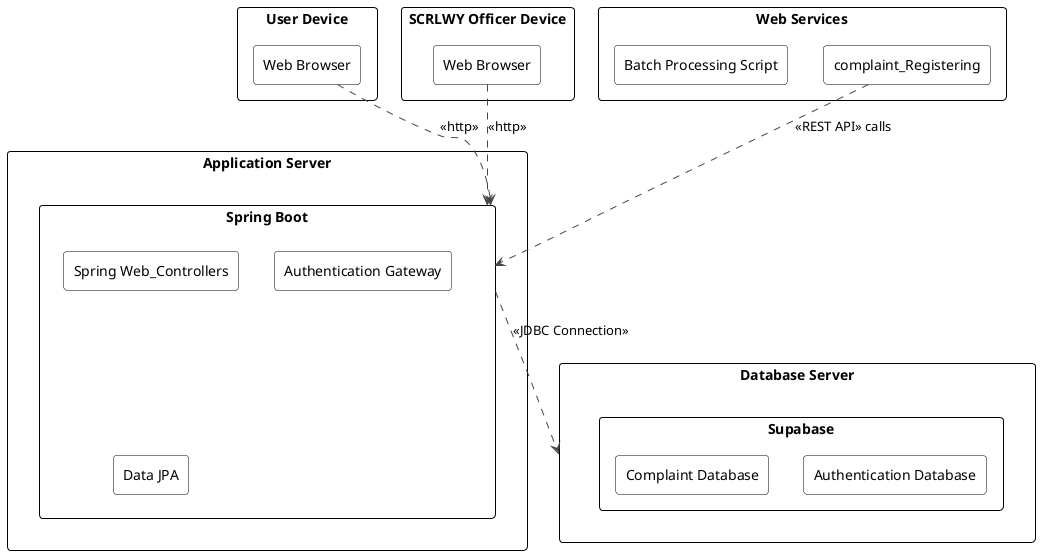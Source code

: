@startuml
!theme vibrant

skinparam rectangle {
  BackgroundColor White
  BorderColor Black
}

rectangle "User Device" {
  rectangle "Web Browser" as userBrowser
}

rectangle "SCRLWY Officer Device" {
  rectangle "Web Browser" as officerBrowser
}

rectangle "Application Server" {
  rectangle "Spring Boot" as springBoot {
    rectangle "Spring Web_Controllers"
    rectangle "Authentication Gateway"
    rectangle "Data JPA"
  }
}

rectangle "Database Server" as dataBase {
  rectangle "Supabase" {
  rectangle "Authentication Database"
  rectangle "Complaint Database"
  }
}

rectangle "Web Services" {
  rectangle "complaint_Registering"
  rectangle "Batch Processing Script"
}

userBrowser ..> springBoot : <<http>>
officerBrowser ..> springBoot : <<http>>

springBoot ..> dataBase : <<JDBC Connection>>

"complaint_Registering" ..> springBoot : <<REST API>> calls

@enduml